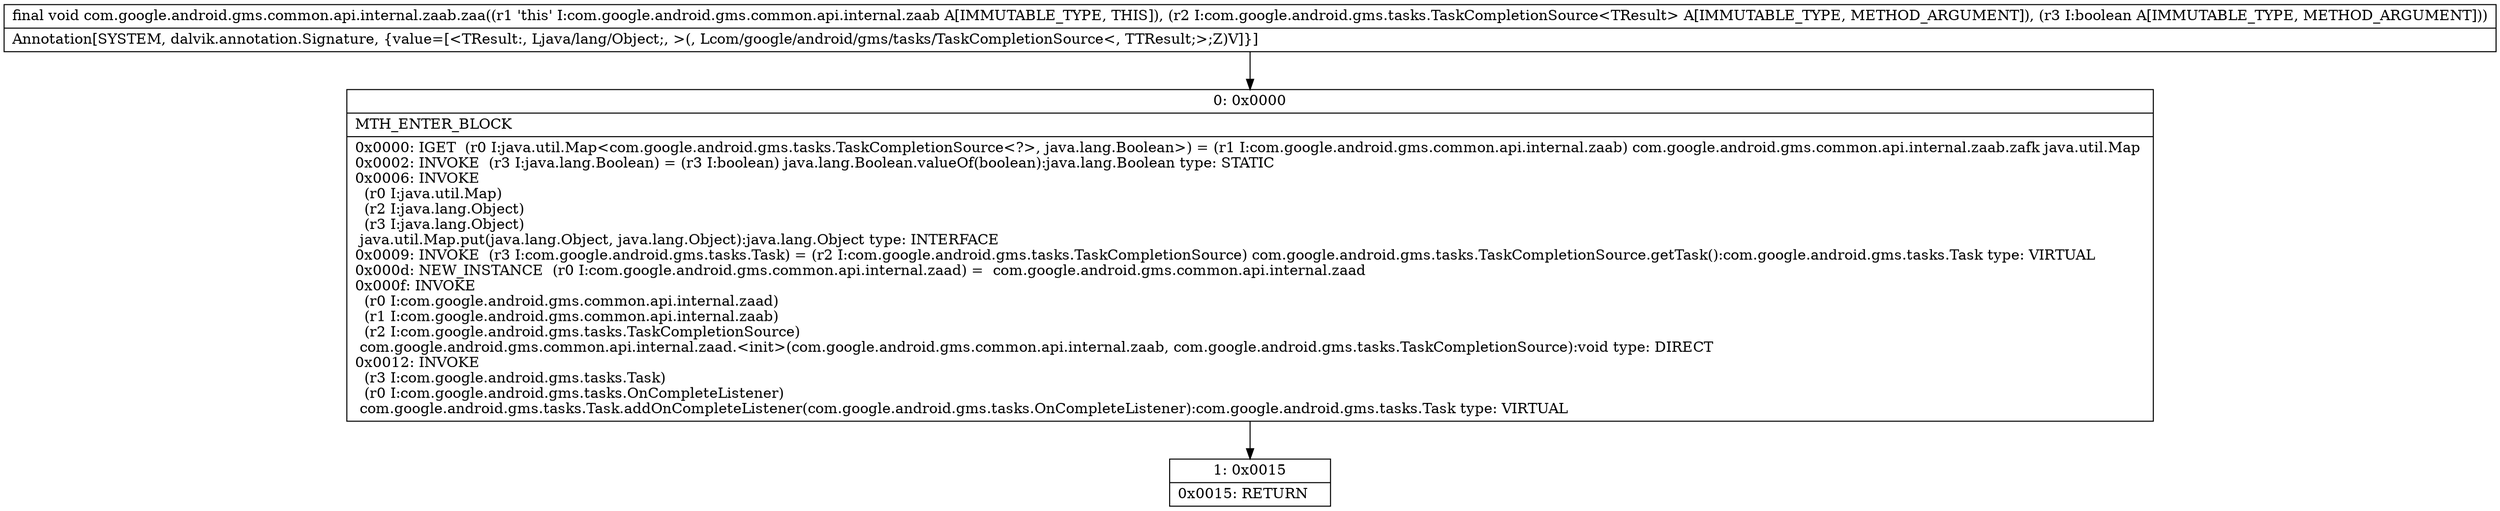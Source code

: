 digraph "CFG forcom.google.android.gms.common.api.internal.zaab.zaa(Lcom\/google\/android\/gms\/tasks\/TaskCompletionSource;Z)V" {
Node_0 [shape=record,label="{0\:\ 0x0000|MTH_ENTER_BLOCK\l|0x0000: IGET  (r0 I:java.util.Map\<com.google.android.gms.tasks.TaskCompletionSource\<?\>, java.lang.Boolean\>) = (r1 I:com.google.android.gms.common.api.internal.zaab) com.google.android.gms.common.api.internal.zaab.zafk java.util.Map \l0x0002: INVOKE  (r3 I:java.lang.Boolean) = (r3 I:boolean) java.lang.Boolean.valueOf(boolean):java.lang.Boolean type: STATIC \l0x0006: INVOKE  \l  (r0 I:java.util.Map)\l  (r2 I:java.lang.Object)\l  (r3 I:java.lang.Object)\l java.util.Map.put(java.lang.Object, java.lang.Object):java.lang.Object type: INTERFACE \l0x0009: INVOKE  (r3 I:com.google.android.gms.tasks.Task) = (r2 I:com.google.android.gms.tasks.TaskCompletionSource) com.google.android.gms.tasks.TaskCompletionSource.getTask():com.google.android.gms.tasks.Task type: VIRTUAL \l0x000d: NEW_INSTANCE  (r0 I:com.google.android.gms.common.api.internal.zaad) =  com.google.android.gms.common.api.internal.zaad \l0x000f: INVOKE  \l  (r0 I:com.google.android.gms.common.api.internal.zaad)\l  (r1 I:com.google.android.gms.common.api.internal.zaab)\l  (r2 I:com.google.android.gms.tasks.TaskCompletionSource)\l com.google.android.gms.common.api.internal.zaad.\<init\>(com.google.android.gms.common.api.internal.zaab, com.google.android.gms.tasks.TaskCompletionSource):void type: DIRECT \l0x0012: INVOKE  \l  (r3 I:com.google.android.gms.tasks.Task)\l  (r0 I:com.google.android.gms.tasks.OnCompleteListener)\l com.google.android.gms.tasks.Task.addOnCompleteListener(com.google.android.gms.tasks.OnCompleteListener):com.google.android.gms.tasks.Task type: VIRTUAL \l}"];
Node_1 [shape=record,label="{1\:\ 0x0015|0x0015: RETURN   \l}"];
MethodNode[shape=record,label="{final void com.google.android.gms.common.api.internal.zaab.zaa((r1 'this' I:com.google.android.gms.common.api.internal.zaab A[IMMUTABLE_TYPE, THIS]), (r2 I:com.google.android.gms.tasks.TaskCompletionSource\<TResult\> A[IMMUTABLE_TYPE, METHOD_ARGUMENT]), (r3 I:boolean A[IMMUTABLE_TYPE, METHOD_ARGUMENT]))  | Annotation[SYSTEM, dalvik.annotation.Signature, \{value=[\<TResult:, Ljava\/lang\/Object;, \>(, Lcom\/google\/android\/gms\/tasks\/TaskCompletionSource\<, TTResult;\>;Z)V]\}]\l}"];
MethodNode -> Node_0;
Node_0 -> Node_1;
}

